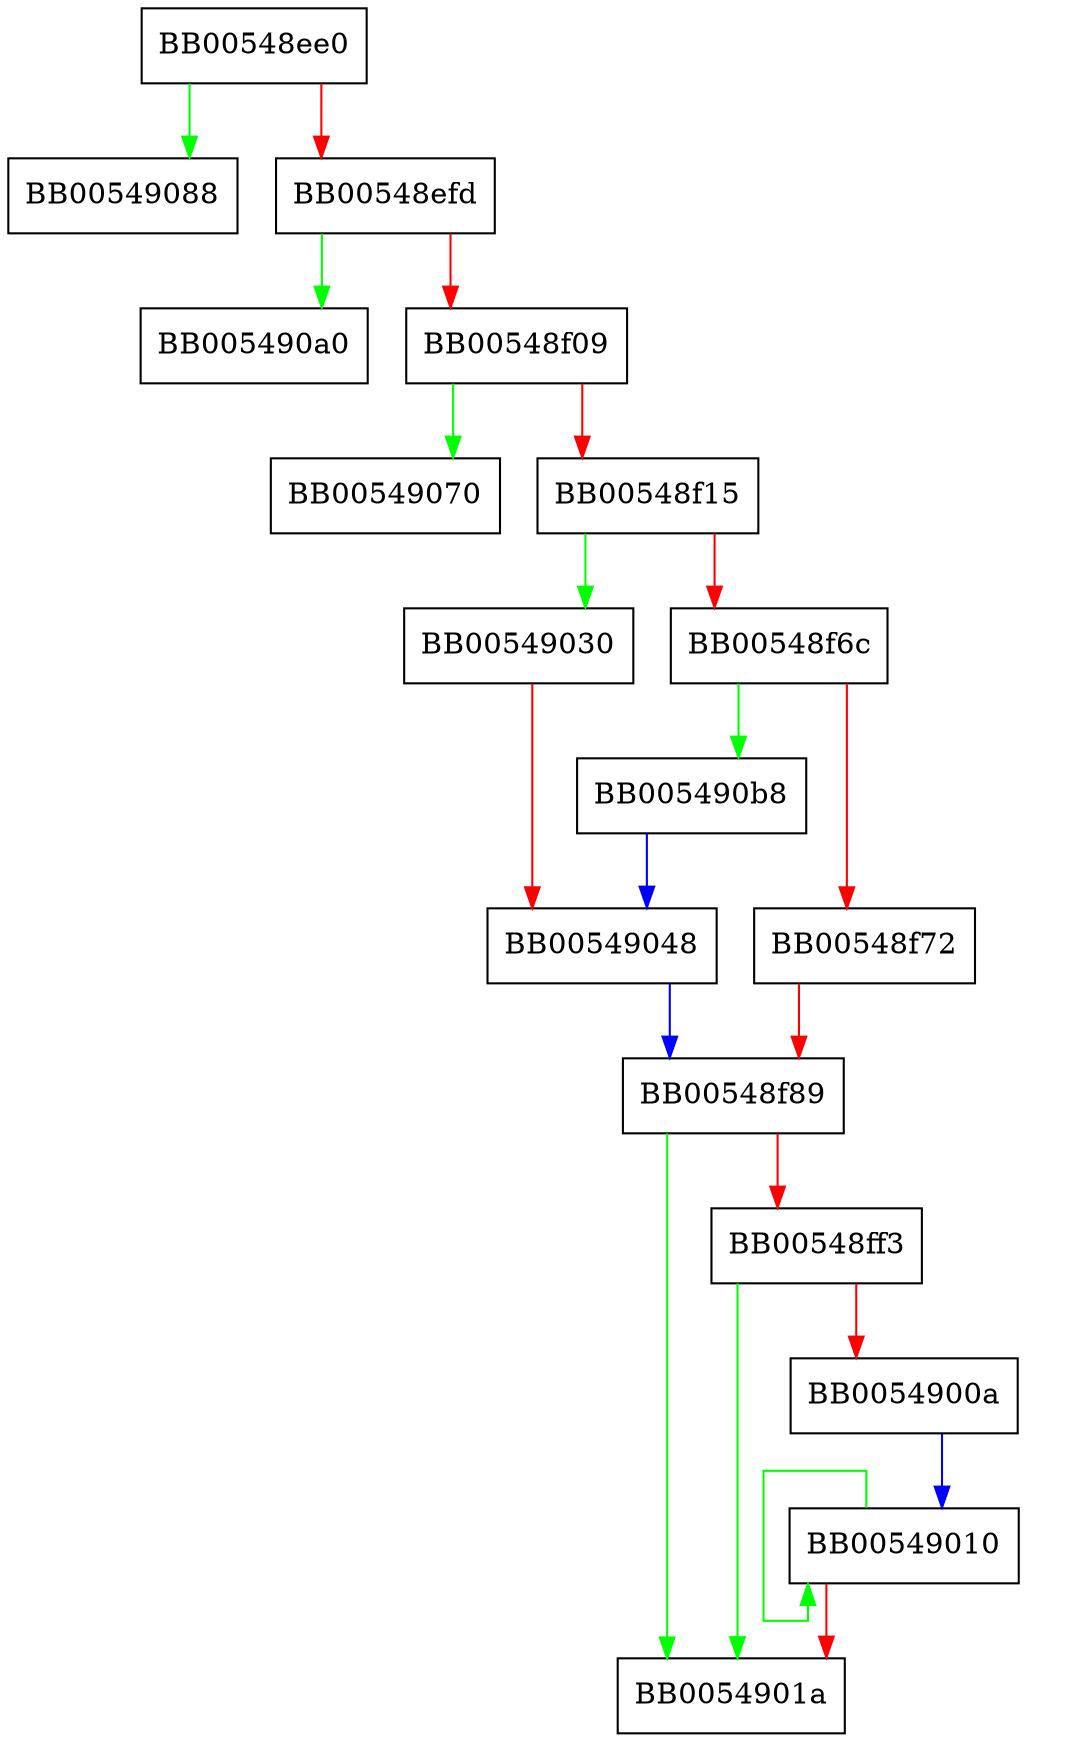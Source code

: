 digraph bn_sqr_recursive {
  node [shape="box"];
  graph [splines=ortho];
  BB00548ee0 -> BB00549088 [color="green"];
  BB00548ee0 -> BB00548efd [color="red"];
  BB00548efd -> BB005490a0 [color="green"];
  BB00548efd -> BB00548f09 [color="red"];
  BB00548f09 -> BB00549070 [color="green"];
  BB00548f09 -> BB00548f15 [color="red"];
  BB00548f15 -> BB00549030 [color="green"];
  BB00548f15 -> BB00548f6c [color="red"];
  BB00548f6c -> BB005490b8 [color="green"];
  BB00548f6c -> BB00548f72 [color="red"];
  BB00548f72 -> BB00548f89 [color="red"];
  BB00548f89 -> BB0054901a [color="green"];
  BB00548f89 -> BB00548ff3 [color="red"];
  BB00548ff3 -> BB0054901a [color="green"];
  BB00548ff3 -> BB0054900a [color="red"];
  BB0054900a -> BB00549010 [color="blue"];
  BB00549010 -> BB00549010 [color="green"];
  BB00549010 -> BB0054901a [color="red"];
  BB00549030 -> BB00549048 [color="red"];
  BB00549048 -> BB00548f89 [color="blue"];
  BB005490b8 -> BB00549048 [color="blue"];
}